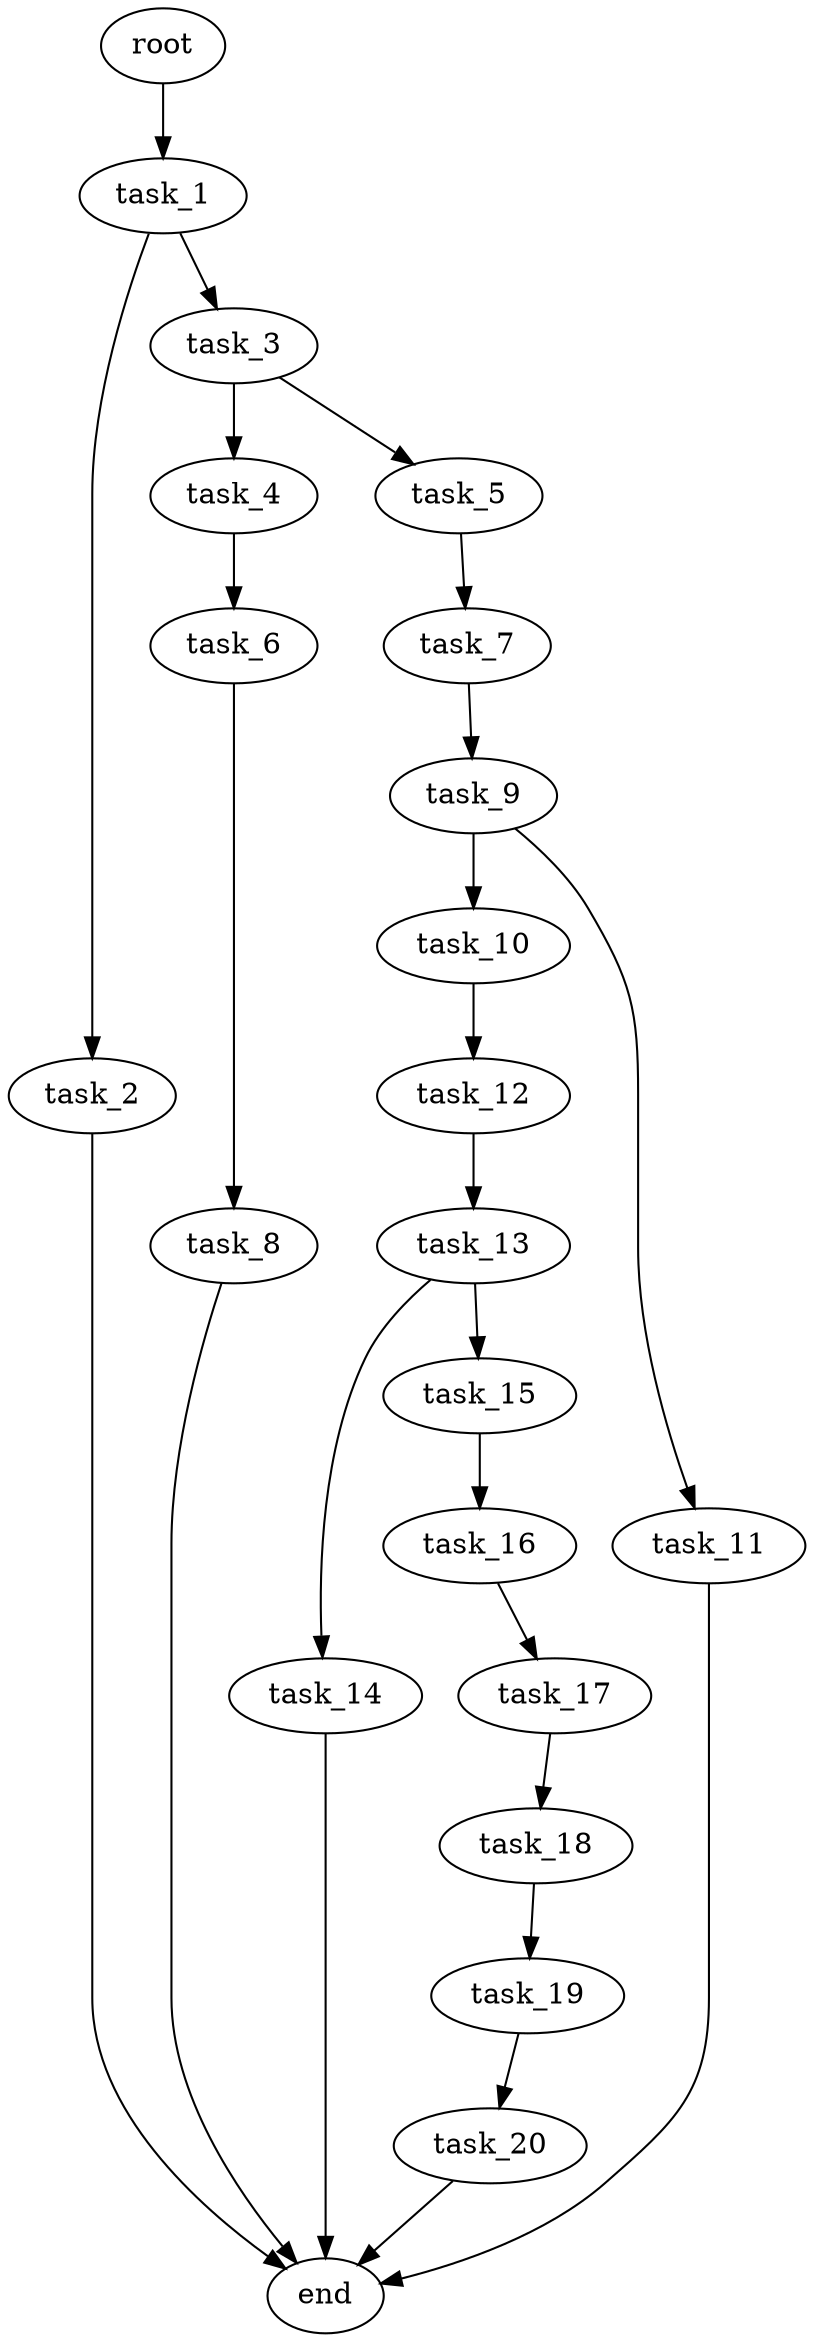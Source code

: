 digraph G {
  root [size="0.000000e+00"];
  task_1 [size="1.029946e+10"];
  task_2 [size="5.739549e+10"];
  task_3 [size="7.228061e+10"];
  task_4 [size="2.284816e+10"];
  task_5 [size="5.088740e+10"];
  task_6 [size="4.413350e+09"];
  task_7 [size="8.629422e+10"];
  task_8 [size="2.446270e+10"];
  task_9 [size="4.718174e+10"];
  task_10 [size="3.830412e+10"];
  task_11 [size="1.501697e+10"];
  task_12 [size="9.311670e+10"];
  task_13 [size="8.574994e+10"];
  task_14 [size="5.529095e+10"];
  task_15 [size="9.139563e+10"];
  task_16 [size="7.406918e+10"];
  task_17 [size="4.194274e+10"];
  task_18 [size="3.218698e+10"];
  task_19 [size="4.163150e+10"];
  task_20 [size="7.203159e+10"];
  end [size="0.000000e+00"];

  root -> task_1 [size="1.000000e-12"];
  task_1 -> task_2 [size="5.739549e+08"];
  task_1 -> task_3 [size="7.228061e+08"];
  task_2 -> end [size="1.000000e-12"];
  task_3 -> task_4 [size="2.284816e+08"];
  task_3 -> task_5 [size="5.088740e+08"];
  task_4 -> task_6 [size="4.413350e+07"];
  task_5 -> task_7 [size="8.629422e+08"];
  task_6 -> task_8 [size="2.446270e+08"];
  task_7 -> task_9 [size="4.718174e+08"];
  task_8 -> end [size="1.000000e-12"];
  task_9 -> task_10 [size="3.830412e+08"];
  task_9 -> task_11 [size="1.501697e+08"];
  task_10 -> task_12 [size="9.311670e+08"];
  task_11 -> end [size="1.000000e-12"];
  task_12 -> task_13 [size="8.574994e+08"];
  task_13 -> task_14 [size="5.529095e+08"];
  task_13 -> task_15 [size="9.139563e+08"];
  task_14 -> end [size="1.000000e-12"];
  task_15 -> task_16 [size="7.406918e+08"];
  task_16 -> task_17 [size="4.194274e+08"];
  task_17 -> task_18 [size="3.218698e+08"];
  task_18 -> task_19 [size="4.163150e+08"];
  task_19 -> task_20 [size="7.203159e+08"];
  task_20 -> end [size="1.000000e-12"];
}
